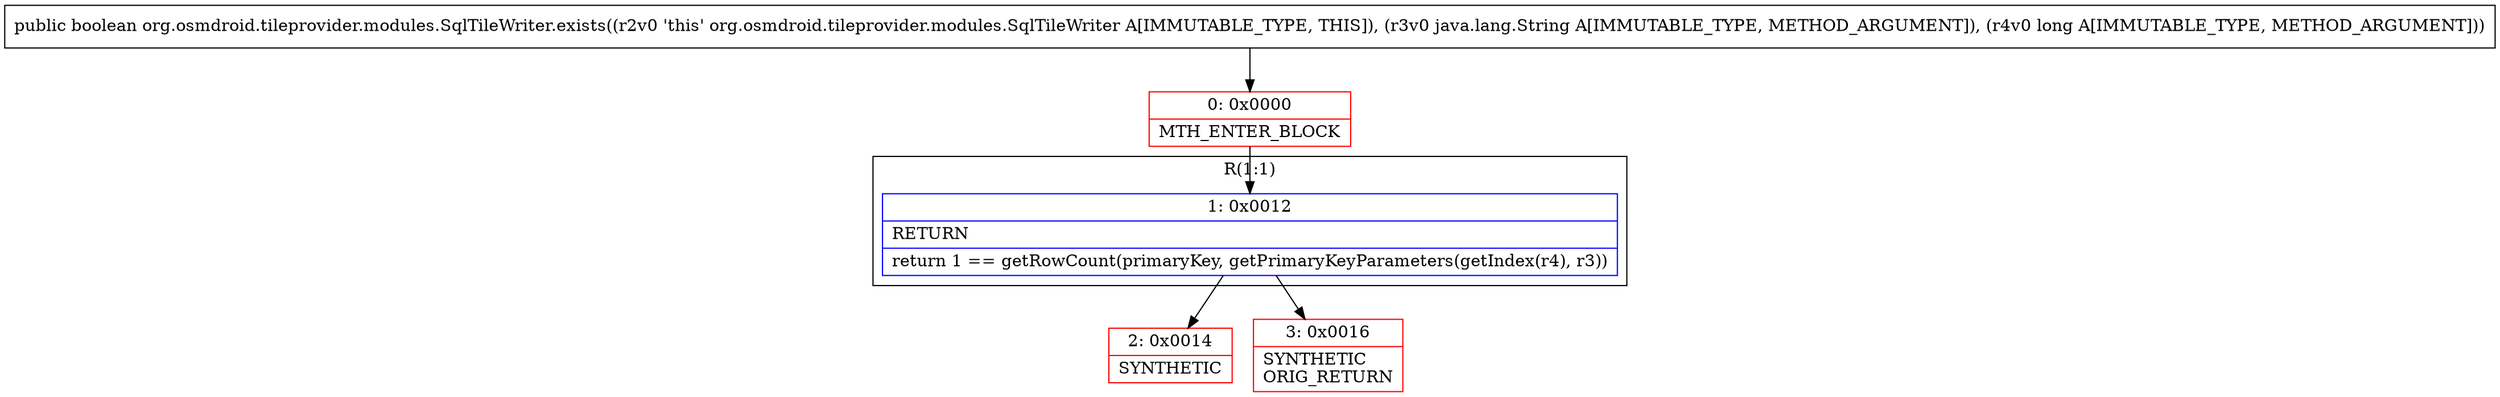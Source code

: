 digraph "CFG fororg.osmdroid.tileprovider.modules.SqlTileWriter.exists(Ljava\/lang\/String;J)Z" {
subgraph cluster_Region_485540619 {
label = "R(1:1)";
node [shape=record,color=blue];
Node_1 [shape=record,label="{1\:\ 0x0012|RETURN\l|return 1 == getRowCount(primaryKey, getPrimaryKeyParameters(getIndex(r4), r3))\l}"];
}
Node_0 [shape=record,color=red,label="{0\:\ 0x0000|MTH_ENTER_BLOCK\l}"];
Node_2 [shape=record,color=red,label="{2\:\ 0x0014|SYNTHETIC\l}"];
Node_3 [shape=record,color=red,label="{3\:\ 0x0016|SYNTHETIC\lORIG_RETURN\l}"];
MethodNode[shape=record,label="{public boolean org.osmdroid.tileprovider.modules.SqlTileWriter.exists((r2v0 'this' org.osmdroid.tileprovider.modules.SqlTileWriter A[IMMUTABLE_TYPE, THIS]), (r3v0 java.lang.String A[IMMUTABLE_TYPE, METHOD_ARGUMENT]), (r4v0 long A[IMMUTABLE_TYPE, METHOD_ARGUMENT])) }"];
MethodNode -> Node_0;
Node_1 -> Node_2;
Node_1 -> Node_3;
Node_0 -> Node_1;
}

